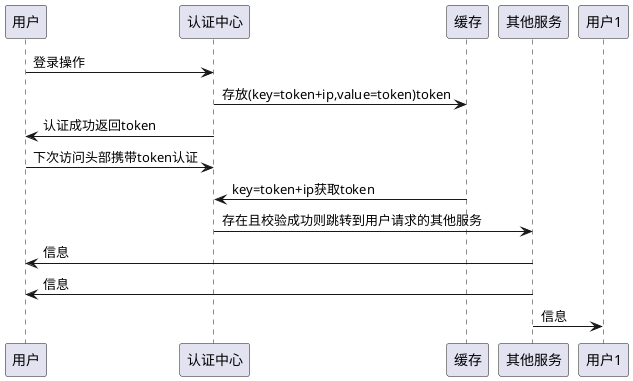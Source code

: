 参与者不用显式申明
参与者在图标中的顺序是按照出现的顺序来的


@startuml
'用户2 ->
'如果参与者只有左侧的，没有右侧的参与者，则会依旧出现连线，但是没有右侧的参与者
用户 -> 认证中心: 登录操作
认证中心 -> 缓存: 存放(key=token+ip,value=token)token

用户 <- 认证中心 : 认证成功返回token
用户 -> 认证中心: 下次访问头部携带token认证
认证中心 <- 缓存: key=token+ip获取token
其他服务 <- 认证中心: 存在且校验成功则跳转到用户请求的其他服务
其他服务 -> 用户: 信息
其他服务 -> 用户: 信息
其他服务 -> 用户1: 信息
@enduml

